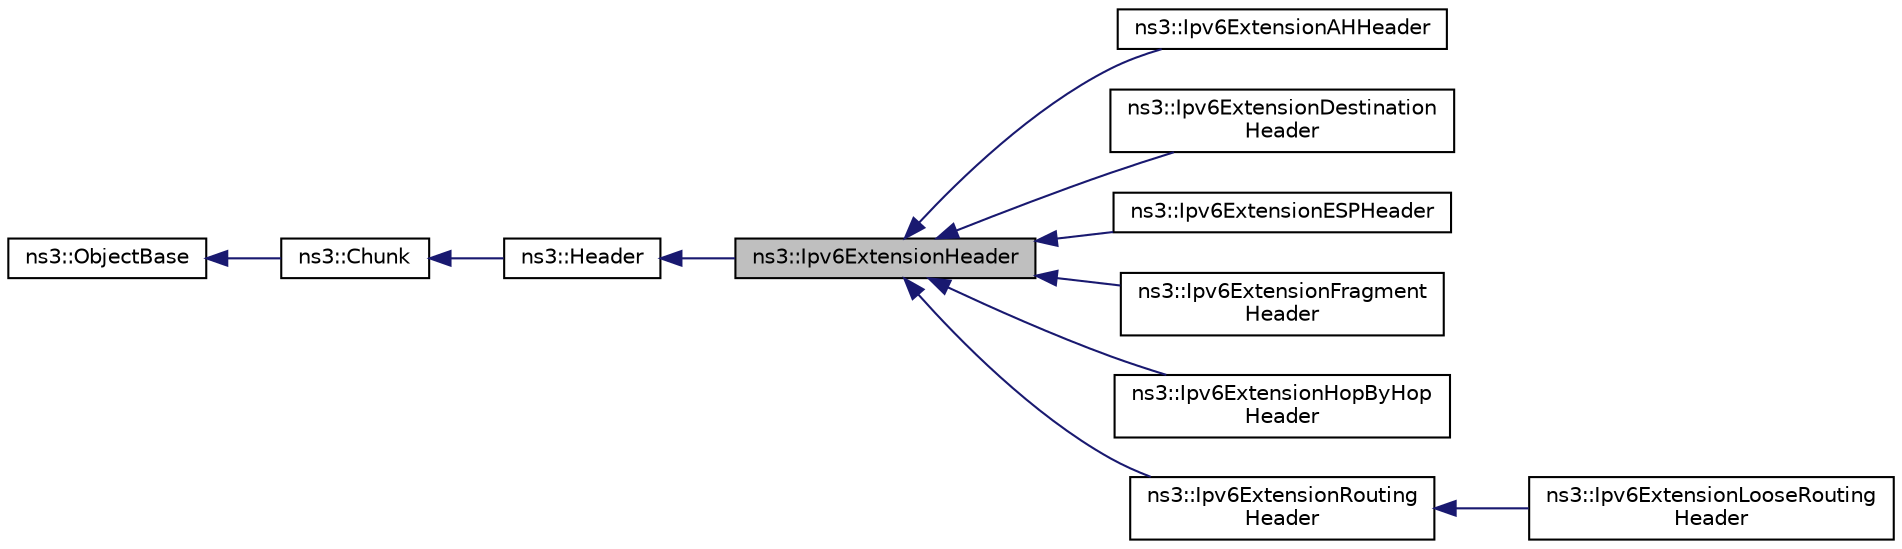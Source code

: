 digraph "ns3::Ipv6ExtensionHeader"
{
 // LATEX_PDF_SIZE
  edge [fontname="Helvetica",fontsize="10",labelfontname="Helvetica",labelfontsize="10"];
  node [fontname="Helvetica",fontsize="10",shape=record];
  rankdir="LR";
  Node1 [label="ns3::Ipv6ExtensionHeader",height=0.2,width=0.4,color="black", fillcolor="grey75", style="filled", fontcolor="black",tooltip="Header for IPv6 Extension."];
  Node2 -> Node1 [dir="back",color="midnightblue",fontsize="10",style="solid",fontname="Helvetica"];
  Node2 [label="ns3::Header",height=0.2,width=0.4,color="black", fillcolor="white", style="filled",URL="$classns3_1_1_header.html",tooltip="Protocol header serialization and deserialization."];
  Node3 -> Node2 [dir="back",color="midnightblue",fontsize="10",style="solid",fontname="Helvetica"];
  Node3 [label="ns3::Chunk",height=0.2,width=0.4,color="black", fillcolor="white", style="filled",URL="$classns3_1_1_chunk.html",tooltip="abstract base class for ns3::Header and ns3::Trailer"];
  Node4 -> Node3 [dir="back",color="midnightblue",fontsize="10",style="solid",fontname="Helvetica"];
  Node4 [label="ns3::ObjectBase",height=0.2,width=0.4,color="black", fillcolor="white", style="filled",URL="$classns3_1_1_object_base.html",tooltip="Anchor the ns-3 type and attribute system."];
  Node1 -> Node5 [dir="back",color="midnightblue",fontsize="10",style="solid",fontname="Helvetica"];
  Node5 [label="ns3::Ipv6ExtensionAHHeader",height=0.2,width=0.4,color="black", fillcolor="white", style="filled",URL="$classns3_1_1_ipv6_extension_a_h_header.html",tooltip="Header of IPv6 Extension AH."];
  Node1 -> Node6 [dir="back",color="midnightblue",fontsize="10",style="solid",fontname="Helvetica"];
  Node6 [label="ns3::Ipv6ExtensionDestination\lHeader",height=0.2,width=0.4,color="black", fillcolor="white", style="filled",URL="$classns3_1_1_ipv6_extension_destination_header.html",tooltip="Header of IPv6 Extension Destination."];
  Node1 -> Node7 [dir="back",color="midnightblue",fontsize="10",style="solid",fontname="Helvetica"];
  Node7 [label="ns3::Ipv6ExtensionESPHeader",height=0.2,width=0.4,color="black", fillcolor="white", style="filled",URL="$classns3_1_1_ipv6_extension_e_s_p_header.html",tooltip="Header of IPv6 Extension ESP."];
  Node1 -> Node8 [dir="back",color="midnightblue",fontsize="10",style="solid",fontname="Helvetica"];
  Node8 [label="ns3::Ipv6ExtensionFragment\lHeader",height=0.2,width=0.4,color="black", fillcolor="white", style="filled",URL="$classns3_1_1_ipv6_extension_fragment_header.html",tooltip="Header of IPv6 Extension Fragment."];
  Node1 -> Node9 [dir="back",color="midnightblue",fontsize="10",style="solid",fontname="Helvetica"];
  Node9 [label="ns3::Ipv6ExtensionHopByHop\lHeader",height=0.2,width=0.4,color="black", fillcolor="white", style="filled",URL="$classns3_1_1_ipv6_extension_hop_by_hop_header.html",tooltip="Header of IPv6 Extension \"Hop by Hop\"."];
  Node1 -> Node10 [dir="back",color="midnightblue",fontsize="10",style="solid",fontname="Helvetica"];
  Node10 [label="ns3::Ipv6ExtensionRouting\lHeader",height=0.2,width=0.4,color="black", fillcolor="white", style="filled",URL="$classns3_1_1_ipv6_extension_routing_header.html",tooltip="Header of IPv6 Extension Routing."];
  Node10 -> Node11 [dir="back",color="midnightblue",fontsize="10",style="solid",fontname="Helvetica"];
  Node11 [label="ns3::Ipv6ExtensionLooseRouting\lHeader",height=0.2,width=0.4,color="black", fillcolor="white", style="filled",URL="$classns3_1_1_ipv6_extension_loose_routing_header.html",tooltip="Header of IPv6 Extension Routing : Type 0 (Loose Routing)"];
}
